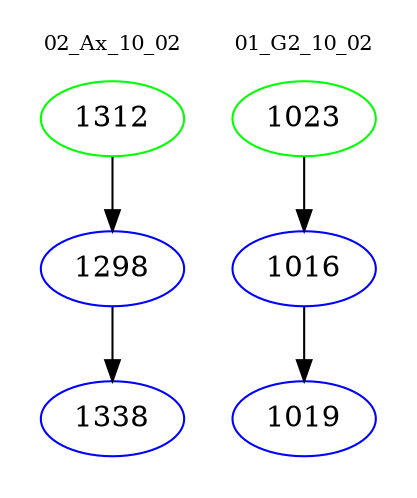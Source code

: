 digraph{
subgraph cluster_0 {
color = white
label = "02_Ax_10_02";
fontsize=10;
T0_1312 [label="1312", color="green"]
T0_1312 -> T0_1298 [color="black"]
T0_1298 [label="1298", color="blue"]
T0_1298 -> T0_1338 [color="black"]
T0_1338 [label="1338", color="blue"]
}
subgraph cluster_1 {
color = white
label = "01_G2_10_02";
fontsize=10;
T1_1023 [label="1023", color="green"]
T1_1023 -> T1_1016 [color="black"]
T1_1016 [label="1016", color="blue"]
T1_1016 -> T1_1019 [color="black"]
T1_1019 [label="1019", color="blue"]
}
}
